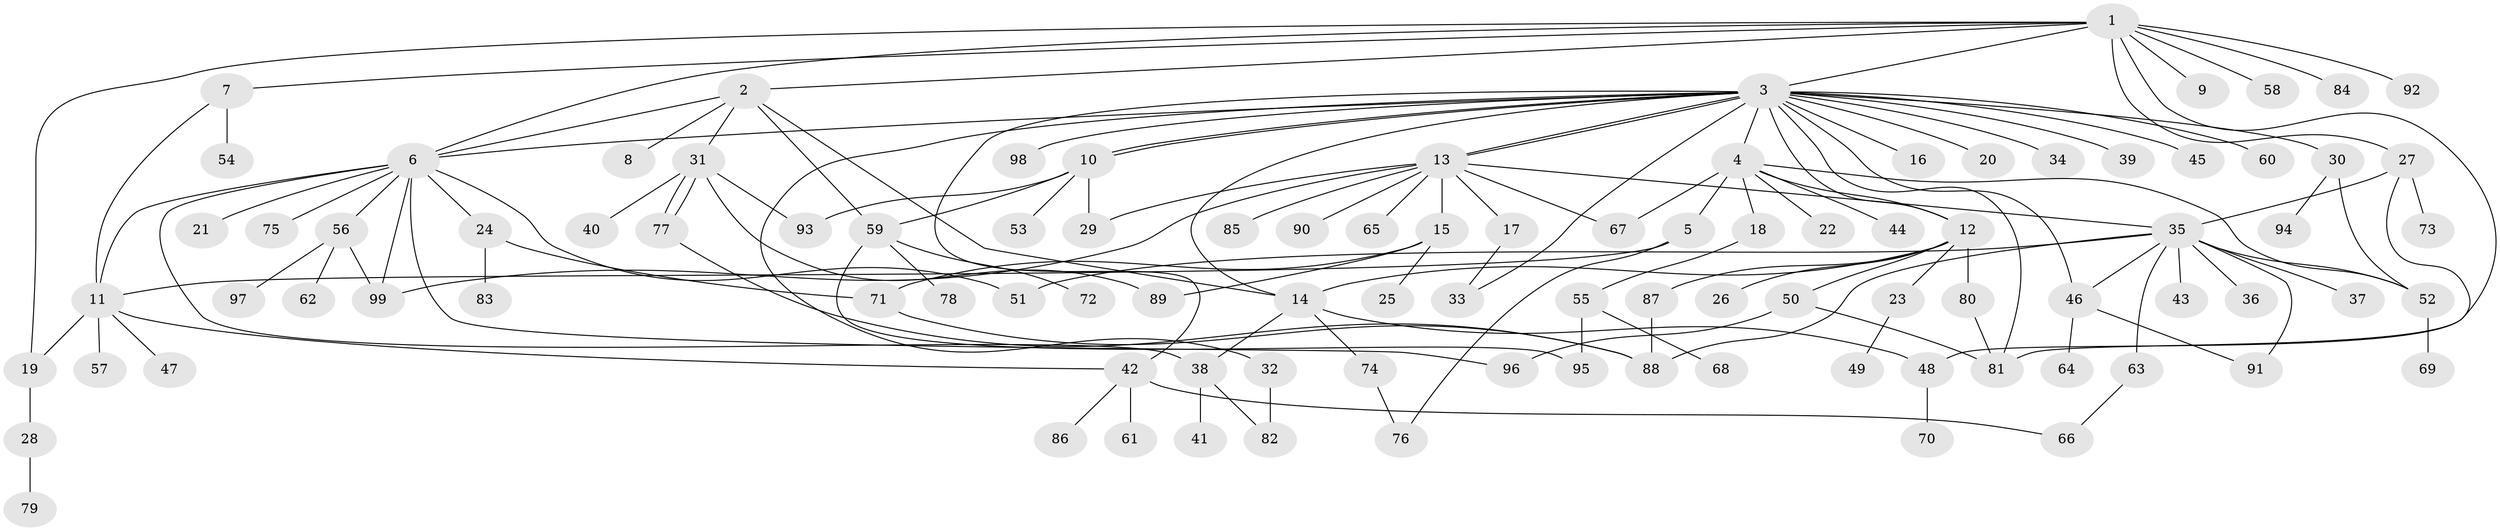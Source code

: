 // Generated by graph-tools (version 1.1) at 2025/01/03/09/25 03:01:49]
// undirected, 99 vertices, 138 edges
graph export_dot {
graph [start="1"]
  node [color=gray90,style=filled];
  1;
  2;
  3;
  4;
  5;
  6;
  7;
  8;
  9;
  10;
  11;
  12;
  13;
  14;
  15;
  16;
  17;
  18;
  19;
  20;
  21;
  22;
  23;
  24;
  25;
  26;
  27;
  28;
  29;
  30;
  31;
  32;
  33;
  34;
  35;
  36;
  37;
  38;
  39;
  40;
  41;
  42;
  43;
  44;
  45;
  46;
  47;
  48;
  49;
  50;
  51;
  52;
  53;
  54;
  55;
  56;
  57;
  58;
  59;
  60;
  61;
  62;
  63;
  64;
  65;
  66;
  67;
  68;
  69;
  70;
  71;
  72;
  73;
  74;
  75;
  76;
  77;
  78;
  79;
  80;
  81;
  82;
  83;
  84;
  85;
  86;
  87;
  88;
  89;
  90;
  91;
  92;
  93;
  94;
  95;
  96;
  97;
  98;
  99;
  1 -- 2;
  1 -- 3;
  1 -- 6;
  1 -- 7;
  1 -- 9;
  1 -- 19;
  1 -- 27;
  1 -- 48;
  1 -- 58;
  1 -- 84;
  1 -- 92;
  2 -- 6;
  2 -- 8;
  2 -- 14;
  2 -- 31;
  2 -- 59;
  3 -- 4;
  3 -- 6;
  3 -- 10;
  3 -- 10;
  3 -- 12;
  3 -- 13;
  3 -- 13;
  3 -- 14;
  3 -- 16;
  3 -- 20;
  3 -- 30;
  3 -- 32;
  3 -- 33;
  3 -- 34;
  3 -- 39;
  3 -- 42;
  3 -- 45;
  3 -- 46;
  3 -- 60;
  3 -- 81;
  3 -- 98;
  4 -- 5;
  4 -- 12;
  4 -- 18;
  4 -- 22;
  4 -- 44;
  4 -- 52;
  4 -- 67;
  5 -- 11;
  5 -- 76;
  6 -- 11;
  6 -- 21;
  6 -- 24;
  6 -- 38;
  6 -- 51;
  6 -- 56;
  6 -- 75;
  6 -- 96;
  6 -- 99;
  7 -- 11;
  7 -- 54;
  10 -- 29;
  10 -- 53;
  10 -- 59;
  10 -- 93;
  11 -- 19;
  11 -- 42;
  11 -- 47;
  11 -- 57;
  12 -- 14;
  12 -- 23;
  12 -- 26;
  12 -- 50;
  12 -- 80;
  12 -- 87;
  13 -- 15;
  13 -- 17;
  13 -- 29;
  13 -- 35;
  13 -- 65;
  13 -- 67;
  13 -- 85;
  13 -- 90;
  13 -- 99;
  14 -- 38;
  14 -- 48;
  14 -- 74;
  15 -- 25;
  15 -- 71;
  15 -- 89;
  17 -- 33;
  18 -- 55;
  19 -- 28;
  23 -- 49;
  24 -- 71;
  24 -- 83;
  27 -- 35;
  27 -- 73;
  27 -- 81;
  28 -- 79;
  30 -- 52;
  30 -- 94;
  31 -- 40;
  31 -- 77;
  31 -- 77;
  31 -- 89;
  31 -- 93;
  32 -- 82;
  35 -- 36;
  35 -- 37;
  35 -- 43;
  35 -- 46;
  35 -- 51;
  35 -- 52;
  35 -- 63;
  35 -- 88;
  35 -- 91;
  38 -- 41;
  38 -- 82;
  42 -- 61;
  42 -- 66;
  42 -- 86;
  46 -- 64;
  46 -- 91;
  48 -- 70;
  50 -- 81;
  50 -- 96;
  52 -- 69;
  55 -- 68;
  55 -- 95;
  56 -- 62;
  56 -- 97;
  56 -- 99;
  59 -- 72;
  59 -- 78;
  59 -- 95;
  63 -- 66;
  71 -- 88;
  74 -- 76;
  77 -- 88;
  80 -- 81;
  87 -- 88;
}
